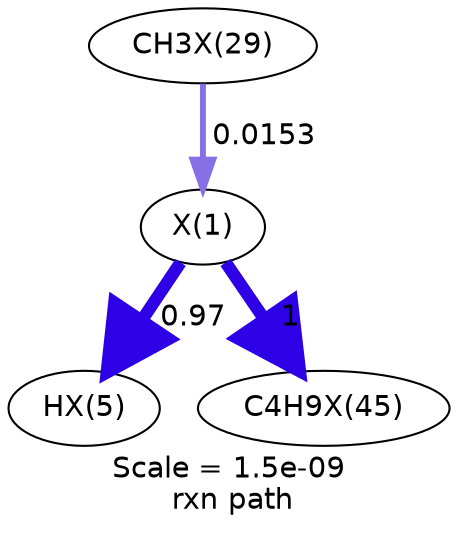 digraph reaction_paths {
center=1;
s43 -> s44[fontname="Helvetica", style="setlinewidth(5.98)", arrowsize=2.99, color="0.7, 1.47, 0.9"
, label=" 0.97"];
s47 -> s43[fontname="Helvetica", style="setlinewidth(2.85)", arrowsize=1.42, color="0.7, 0.515, 0.9"
, label=" 0.0153"];
s43 -> s57[fontname="Helvetica", style="setlinewidth(6)", arrowsize=3, color="0.7, 1.5, 0.9"
, label=" 1"];
s43 [ fontname="Helvetica", label="X(1)"];
s44 [ fontname="Helvetica", label="HX(5)"];
s47 [ fontname="Helvetica", label="CH3X(29)"];
s57 [ fontname="Helvetica", label="C4H9X(45)"];
 label = "Scale = 1.5e-09\l rxn path";
 fontname = "Helvetica";
}
